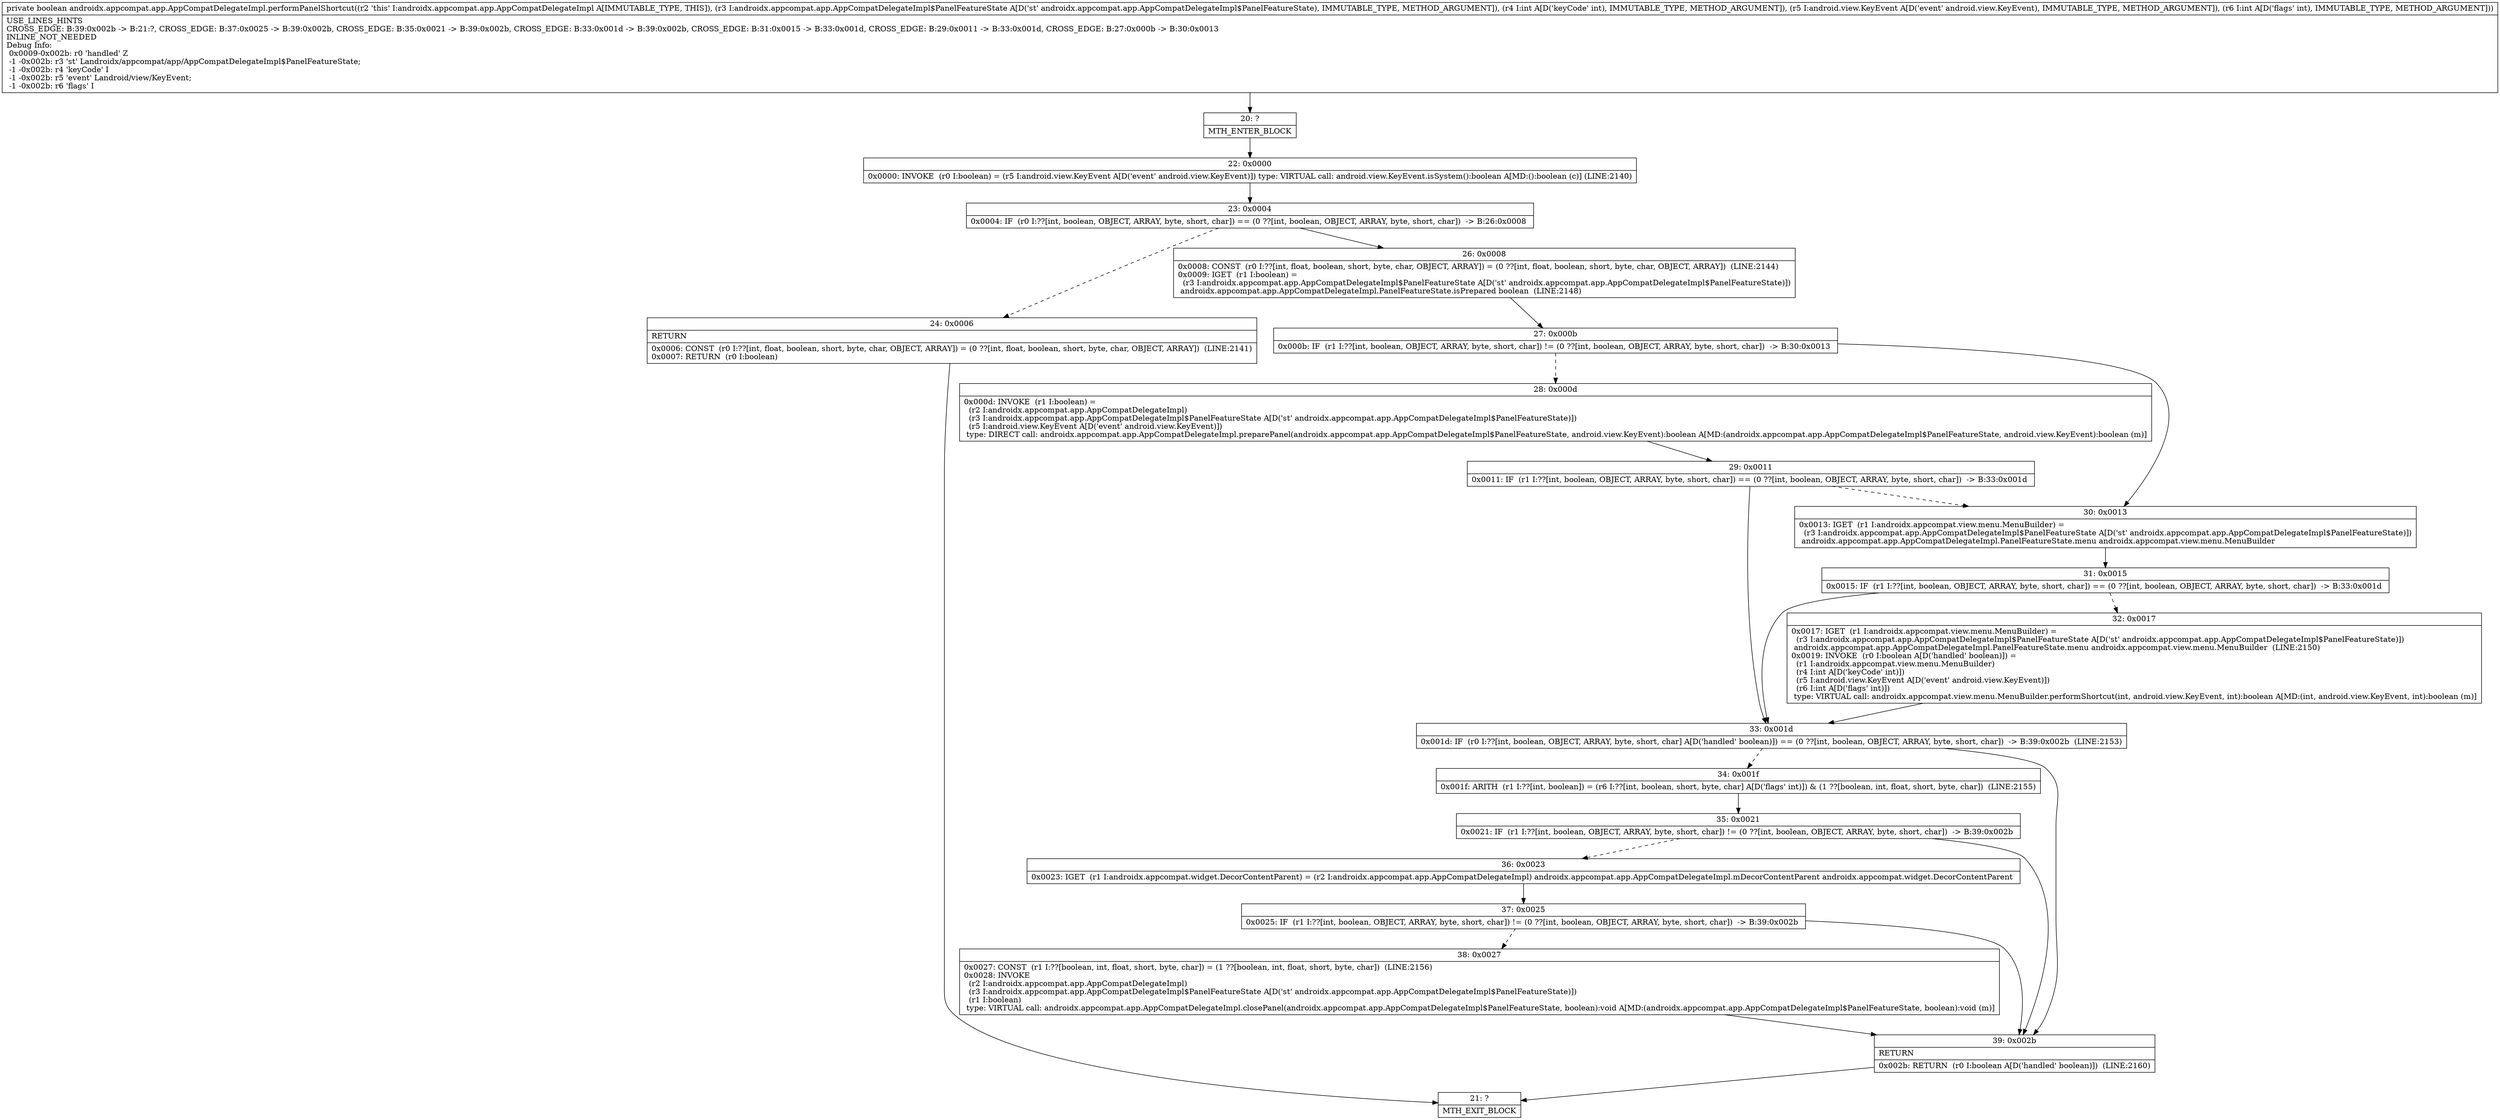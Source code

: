 digraph "CFG forandroidx.appcompat.app.AppCompatDelegateImpl.performPanelShortcut(Landroidx\/appcompat\/app\/AppCompatDelegateImpl$PanelFeatureState;ILandroid\/view\/KeyEvent;I)Z" {
Node_20 [shape=record,label="{20\:\ ?|MTH_ENTER_BLOCK\l}"];
Node_22 [shape=record,label="{22\:\ 0x0000|0x0000: INVOKE  (r0 I:boolean) = (r5 I:android.view.KeyEvent A[D('event' android.view.KeyEvent)]) type: VIRTUAL call: android.view.KeyEvent.isSystem():boolean A[MD:():boolean (c)] (LINE:2140)\l}"];
Node_23 [shape=record,label="{23\:\ 0x0004|0x0004: IF  (r0 I:??[int, boolean, OBJECT, ARRAY, byte, short, char]) == (0 ??[int, boolean, OBJECT, ARRAY, byte, short, char])  \-\> B:26:0x0008 \l}"];
Node_24 [shape=record,label="{24\:\ 0x0006|RETURN\l|0x0006: CONST  (r0 I:??[int, float, boolean, short, byte, char, OBJECT, ARRAY]) = (0 ??[int, float, boolean, short, byte, char, OBJECT, ARRAY])  (LINE:2141)\l0x0007: RETURN  (r0 I:boolean) \l}"];
Node_21 [shape=record,label="{21\:\ ?|MTH_EXIT_BLOCK\l}"];
Node_26 [shape=record,label="{26\:\ 0x0008|0x0008: CONST  (r0 I:??[int, float, boolean, short, byte, char, OBJECT, ARRAY]) = (0 ??[int, float, boolean, short, byte, char, OBJECT, ARRAY])  (LINE:2144)\l0x0009: IGET  (r1 I:boolean) = \l  (r3 I:androidx.appcompat.app.AppCompatDelegateImpl$PanelFeatureState A[D('st' androidx.appcompat.app.AppCompatDelegateImpl$PanelFeatureState)])\l androidx.appcompat.app.AppCompatDelegateImpl.PanelFeatureState.isPrepared boolean  (LINE:2148)\l}"];
Node_27 [shape=record,label="{27\:\ 0x000b|0x000b: IF  (r1 I:??[int, boolean, OBJECT, ARRAY, byte, short, char]) != (0 ??[int, boolean, OBJECT, ARRAY, byte, short, char])  \-\> B:30:0x0013 \l}"];
Node_28 [shape=record,label="{28\:\ 0x000d|0x000d: INVOKE  (r1 I:boolean) = \l  (r2 I:androidx.appcompat.app.AppCompatDelegateImpl)\l  (r3 I:androidx.appcompat.app.AppCompatDelegateImpl$PanelFeatureState A[D('st' androidx.appcompat.app.AppCompatDelegateImpl$PanelFeatureState)])\l  (r5 I:android.view.KeyEvent A[D('event' android.view.KeyEvent)])\l type: DIRECT call: androidx.appcompat.app.AppCompatDelegateImpl.preparePanel(androidx.appcompat.app.AppCompatDelegateImpl$PanelFeatureState, android.view.KeyEvent):boolean A[MD:(androidx.appcompat.app.AppCompatDelegateImpl$PanelFeatureState, android.view.KeyEvent):boolean (m)]\l}"];
Node_29 [shape=record,label="{29\:\ 0x0011|0x0011: IF  (r1 I:??[int, boolean, OBJECT, ARRAY, byte, short, char]) == (0 ??[int, boolean, OBJECT, ARRAY, byte, short, char])  \-\> B:33:0x001d \l}"];
Node_33 [shape=record,label="{33\:\ 0x001d|0x001d: IF  (r0 I:??[int, boolean, OBJECT, ARRAY, byte, short, char] A[D('handled' boolean)]) == (0 ??[int, boolean, OBJECT, ARRAY, byte, short, char])  \-\> B:39:0x002b  (LINE:2153)\l}"];
Node_34 [shape=record,label="{34\:\ 0x001f|0x001f: ARITH  (r1 I:??[int, boolean]) = (r6 I:??[int, boolean, short, byte, char] A[D('flags' int)]) & (1 ??[boolean, int, float, short, byte, char])  (LINE:2155)\l}"];
Node_35 [shape=record,label="{35\:\ 0x0021|0x0021: IF  (r1 I:??[int, boolean, OBJECT, ARRAY, byte, short, char]) != (0 ??[int, boolean, OBJECT, ARRAY, byte, short, char])  \-\> B:39:0x002b \l}"];
Node_36 [shape=record,label="{36\:\ 0x0023|0x0023: IGET  (r1 I:androidx.appcompat.widget.DecorContentParent) = (r2 I:androidx.appcompat.app.AppCompatDelegateImpl) androidx.appcompat.app.AppCompatDelegateImpl.mDecorContentParent androidx.appcompat.widget.DecorContentParent \l}"];
Node_37 [shape=record,label="{37\:\ 0x0025|0x0025: IF  (r1 I:??[int, boolean, OBJECT, ARRAY, byte, short, char]) != (0 ??[int, boolean, OBJECT, ARRAY, byte, short, char])  \-\> B:39:0x002b \l}"];
Node_38 [shape=record,label="{38\:\ 0x0027|0x0027: CONST  (r1 I:??[boolean, int, float, short, byte, char]) = (1 ??[boolean, int, float, short, byte, char])  (LINE:2156)\l0x0028: INVOKE  \l  (r2 I:androidx.appcompat.app.AppCompatDelegateImpl)\l  (r3 I:androidx.appcompat.app.AppCompatDelegateImpl$PanelFeatureState A[D('st' androidx.appcompat.app.AppCompatDelegateImpl$PanelFeatureState)])\l  (r1 I:boolean)\l type: VIRTUAL call: androidx.appcompat.app.AppCompatDelegateImpl.closePanel(androidx.appcompat.app.AppCompatDelegateImpl$PanelFeatureState, boolean):void A[MD:(androidx.appcompat.app.AppCompatDelegateImpl$PanelFeatureState, boolean):void (m)]\l}"];
Node_39 [shape=record,label="{39\:\ 0x002b|RETURN\l|0x002b: RETURN  (r0 I:boolean A[D('handled' boolean)])  (LINE:2160)\l}"];
Node_30 [shape=record,label="{30\:\ 0x0013|0x0013: IGET  (r1 I:androidx.appcompat.view.menu.MenuBuilder) = \l  (r3 I:androidx.appcompat.app.AppCompatDelegateImpl$PanelFeatureState A[D('st' androidx.appcompat.app.AppCompatDelegateImpl$PanelFeatureState)])\l androidx.appcompat.app.AppCompatDelegateImpl.PanelFeatureState.menu androidx.appcompat.view.menu.MenuBuilder \l}"];
Node_31 [shape=record,label="{31\:\ 0x0015|0x0015: IF  (r1 I:??[int, boolean, OBJECT, ARRAY, byte, short, char]) == (0 ??[int, boolean, OBJECT, ARRAY, byte, short, char])  \-\> B:33:0x001d \l}"];
Node_32 [shape=record,label="{32\:\ 0x0017|0x0017: IGET  (r1 I:androidx.appcompat.view.menu.MenuBuilder) = \l  (r3 I:androidx.appcompat.app.AppCompatDelegateImpl$PanelFeatureState A[D('st' androidx.appcompat.app.AppCompatDelegateImpl$PanelFeatureState)])\l androidx.appcompat.app.AppCompatDelegateImpl.PanelFeatureState.menu androidx.appcompat.view.menu.MenuBuilder  (LINE:2150)\l0x0019: INVOKE  (r0 I:boolean A[D('handled' boolean)]) = \l  (r1 I:androidx.appcompat.view.menu.MenuBuilder)\l  (r4 I:int A[D('keyCode' int)])\l  (r5 I:android.view.KeyEvent A[D('event' android.view.KeyEvent)])\l  (r6 I:int A[D('flags' int)])\l type: VIRTUAL call: androidx.appcompat.view.menu.MenuBuilder.performShortcut(int, android.view.KeyEvent, int):boolean A[MD:(int, android.view.KeyEvent, int):boolean (m)]\l}"];
MethodNode[shape=record,label="{private boolean androidx.appcompat.app.AppCompatDelegateImpl.performPanelShortcut((r2 'this' I:androidx.appcompat.app.AppCompatDelegateImpl A[IMMUTABLE_TYPE, THIS]), (r3 I:androidx.appcompat.app.AppCompatDelegateImpl$PanelFeatureState A[D('st' androidx.appcompat.app.AppCompatDelegateImpl$PanelFeatureState), IMMUTABLE_TYPE, METHOD_ARGUMENT]), (r4 I:int A[D('keyCode' int), IMMUTABLE_TYPE, METHOD_ARGUMENT]), (r5 I:android.view.KeyEvent A[D('event' android.view.KeyEvent), IMMUTABLE_TYPE, METHOD_ARGUMENT]), (r6 I:int A[D('flags' int), IMMUTABLE_TYPE, METHOD_ARGUMENT]))  | USE_LINES_HINTS\lCROSS_EDGE: B:39:0x002b \-\> B:21:?, CROSS_EDGE: B:37:0x0025 \-\> B:39:0x002b, CROSS_EDGE: B:35:0x0021 \-\> B:39:0x002b, CROSS_EDGE: B:33:0x001d \-\> B:39:0x002b, CROSS_EDGE: B:31:0x0015 \-\> B:33:0x001d, CROSS_EDGE: B:29:0x0011 \-\> B:33:0x001d, CROSS_EDGE: B:27:0x000b \-\> B:30:0x0013\lINLINE_NOT_NEEDED\lDebug Info:\l  0x0009\-0x002b: r0 'handled' Z\l  \-1 \-0x002b: r3 'st' Landroidx\/appcompat\/app\/AppCompatDelegateImpl$PanelFeatureState;\l  \-1 \-0x002b: r4 'keyCode' I\l  \-1 \-0x002b: r5 'event' Landroid\/view\/KeyEvent;\l  \-1 \-0x002b: r6 'flags' I\l}"];
MethodNode -> Node_20;Node_20 -> Node_22;
Node_22 -> Node_23;
Node_23 -> Node_24[style=dashed];
Node_23 -> Node_26;
Node_24 -> Node_21;
Node_26 -> Node_27;
Node_27 -> Node_28[style=dashed];
Node_27 -> Node_30;
Node_28 -> Node_29;
Node_29 -> Node_30[style=dashed];
Node_29 -> Node_33;
Node_33 -> Node_34[style=dashed];
Node_33 -> Node_39;
Node_34 -> Node_35;
Node_35 -> Node_36[style=dashed];
Node_35 -> Node_39;
Node_36 -> Node_37;
Node_37 -> Node_38[style=dashed];
Node_37 -> Node_39;
Node_38 -> Node_39;
Node_39 -> Node_21;
Node_30 -> Node_31;
Node_31 -> Node_32[style=dashed];
Node_31 -> Node_33;
Node_32 -> Node_33;
}

